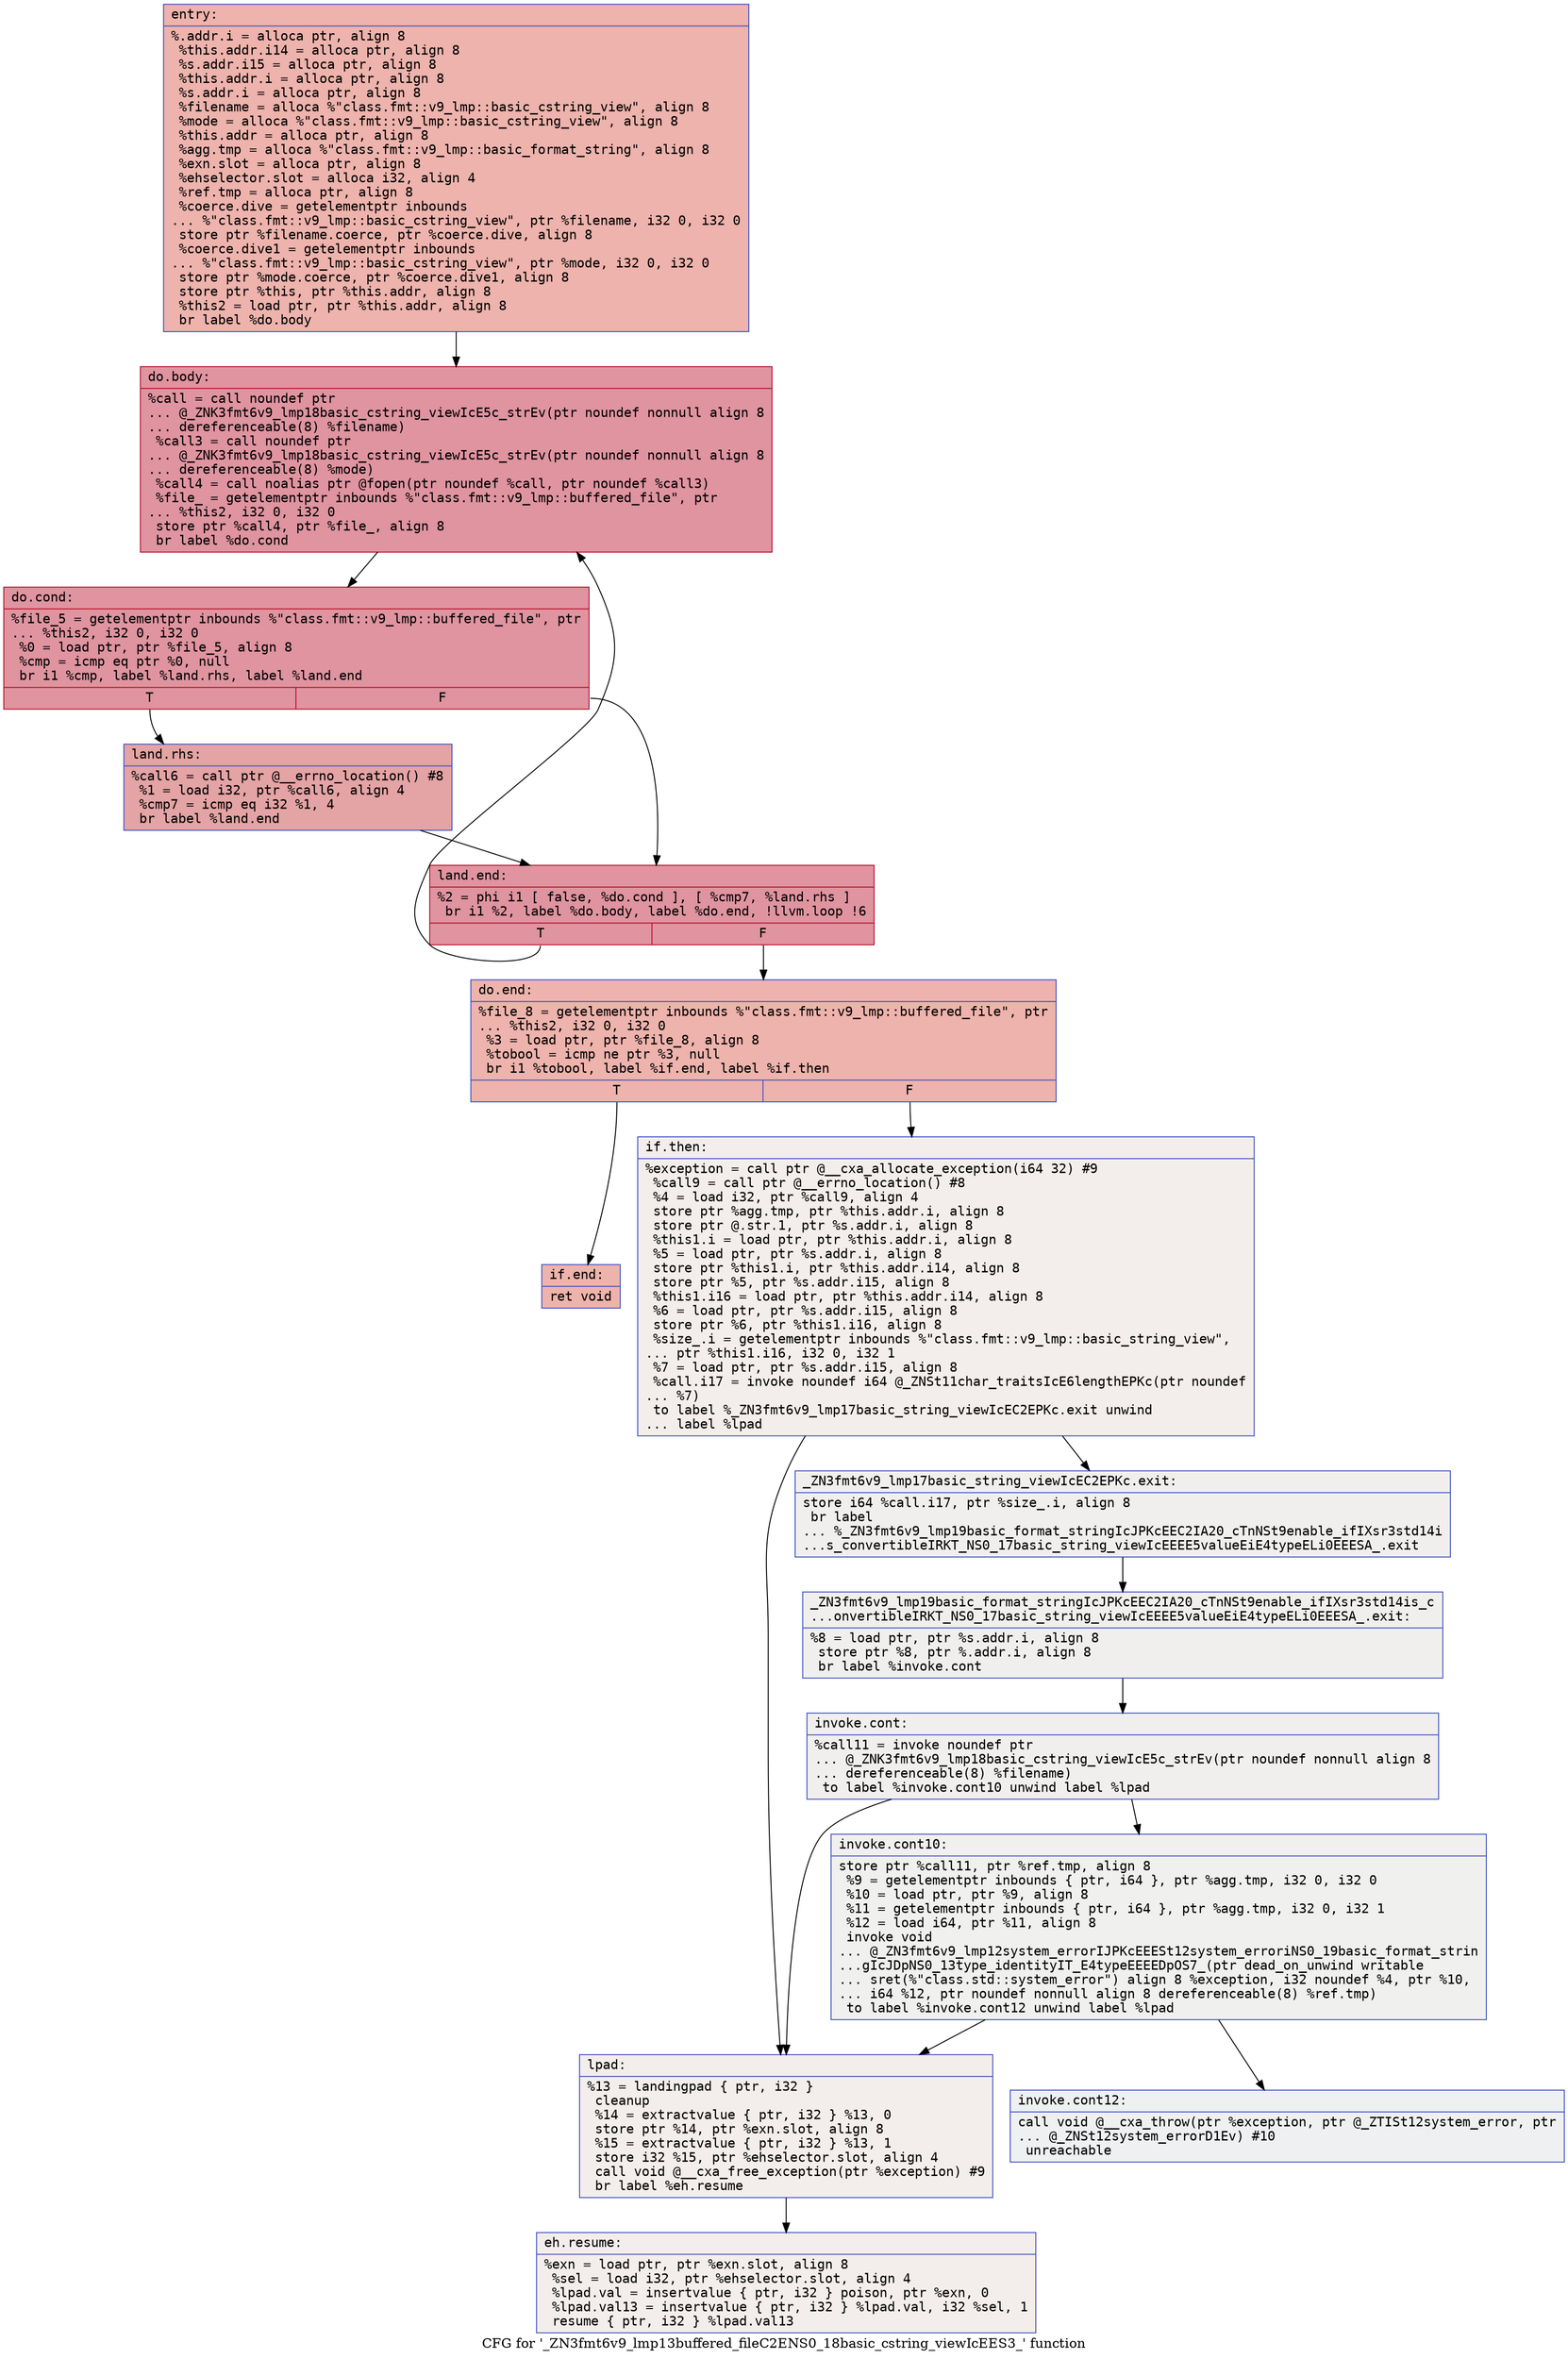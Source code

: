 digraph "CFG for '_ZN3fmt6v9_lmp13buffered_fileC2ENS0_18basic_cstring_viewIcEES3_' function" {
	label="CFG for '_ZN3fmt6v9_lmp13buffered_fileC2ENS0_18basic_cstring_viewIcEES3_' function";

	Node0x55957a472840 [shape=record,color="#3d50c3ff", style=filled, fillcolor="#d6524470" fontname="Courier",label="{entry:\l|  %.addr.i = alloca ptr, align 8\l  %this.addr.i14 = alloca ptr, align 8\l  %s.addr.i15 = alloca ptr, align 8\l  %this.addr.i = alloca ptr, align 8\l  %s.addr.i = alloca ptr, align 8\l  %filename = alloca %\"class.fmt::v9_lmp::basic_cstring_view\", align 8\l  %mode = alloca %\"class.fmt::v9_lmp::basic_cstring_view\", align 8\l  %this.addr = alloca ptr, align 8\l  %agg.tmp = alloca %\"class.fmt::v9_lmp::basic_format_string\", align 8\l  %exn.slot = alloca ptr, align 8\l  %ehselector.slot = alloca i32, align 4\l  %ref.tmp = alloca ptr, align 8\l  %coerce.dive = getelementptr inbounds\l... %\"class.fmt::v9_lmp::basic_cstring_view\", ptr %filename, i32 0, i32 0\l  store ptr %filename.coerce, ptr %coerce.dive, align 8\l  %coerce.dive1 = getelementptr inbounds\l... %\"class.fmt::v9_lmp::basic_cstring_view\", ptr %mode, i32 0, i32 0\l  store ptr %mode.coerce, ptr %coerce.dive1, align 8\l  store ptr %this, ptr %this.addr, align 8\l  %this2 = load ptr, ptr %this.addr, align 8\l  br label %do.body\l}"];
	Node0x55957a472840 -> Node0x55957a473ed0[tooltip="entry -> do.body\nProbability 100.00%" ];
	Node0x55957a473ed0 [shape=record,color="#b70d28ff", style=filled, fillcolor="#b70d2870" fontname="Courier",label="{do.body:\l|  %call = call noundef ptr\l... @_ZNK3fmt6v9_lmp18basic_cstring_viewIcE5c_strEv(ptr noundef nonnull align 8\l... dereferenceable(8) %filename)\l  %call3 = call noundef ptr\l... @_ZNK3fmt6v9_lmp18basic_cstring_viewIcE5c_strEv(ptr noundef nonnull align 8\l... dereferenceable(8) %mode)\l  %call4 = call noalias ptr @fopen(ptr noundef %call, ptr noundef %call3)\l  %file_ = getelementptr inbounds %\"class.fmt::v9_lmp::buffered_file\", ptr\l... %this2, i32 0, i32 0\l  store ptr %call4, ptr %file_, align 8\l  br label %do.cond\l}"];
	Node0x55957a473ed0 -> Node0x55957a474610[tooltip="do.body -> do.cond\nProbability 100.00%" ];
	Node0x55957a474610 [shape=record,color="#b70d28ff", style=filled, fillcolor="#b70d2870" fontname="Courier",label="{do.cond:\l|  %file_5 = getelementptr inbounds %\"class.fmt::v9_lmp::buffered_file\", ptr\l... %this2, i32 0, i32 0\l  %0 = load ptr, ptr %file_5, align 8\l  %cmp = icmp eq ptr %0, null\l  br i1 %cmp, label %land.rhs, label %land.end\l|{<s0>T|<s1>F}}"];
	Node0x55957a474610:s0 -> Node0x55957a474c20[tooltip="do.cond -> land.rhs\nProbability 37.50%" ];
	Node0x55957a474610:s1 -> Node0x55957a474ca0[tooltip="do.cond -> land.end\nProbability 62.50%" ];
	Node0x55957a474c20 [shape=record,color="#3d50c3ff", style=filled, fillcolor="#c32e3170" fontname="Courier",label="{land.rhs:\l|  %call6 = call ptr @__errno_location() #8\l  %1 = load i32, ptr %call6, align 4\l  %cmp7 = icmp eq i32 %1, 4\l  br label %land.end\l}"];
	Node0x55957a474c20 -> Node0x55957a474ca0[tooltip="land.rhs -> land.end\nProbability 100.00%" ];
	Node0x55957a474ca0 [shape=record,color="#b70d28ff", style=filled, fillcolor="#b70d2870" fontname="Courier",label="{land.end:\l|  %2 = phi i1 [ false, %do.cond ], [ %cmp7, %land.rhs ]\l  br i1 %2, label %do.body, label %do.end, !llvm.loop !6\l|{<s0>T|<s1>F}}"];
	Node0x55957a474ca0:s0 -> Node0x55957a473ed0[tooltip="land.end -> do.body\nProbability 96.88%" ];
	Node0x55957a474ca0:s1 -> Node0x55957a4750e0[tooltip="land.end -> do.end\nProbability 3.12%" ];
	Node0x55957a4750e0 [shape=record,color="#3d50c3ff", style=filled, fillcolor="#d6524470" fontname="Courier",label="{do.end:\l|  %file_8 = getelementptr inbounds %\"class.fmt::v9_lmp::buffered_file\", ptr\l... %this2, i32 0, i32 0\l  %3 = load ptr, ptr %file_8, align 8\l  %tobool = icmp ne ptr %3, null\l  br i1 %tobool, label %if.end, label %if.then\l|{<s0>T|<s1>F}}"];
	Node0x55957a4750e0:s0 -> Node0x55957a475f50[tooltip="do.end -> if.end\nProbability 100.00%" ];
	Node0x55957a4750e0:s1 -> Node0x55957a475fc0[tooltip="do.end -> if.then\nProbability 0.00%" ];
	Node0x55957a475fc0 [shape=record,color="#3d50c3ff", style=filled, fillcolor="#e5d8d170" fontname="Courier",label="{if.then:\l|  %exception = call ptr @__cxa_allocate_exception(i64 32) #9\l  %call9 = call ptr @__errno_location() #8\l  %4 = load i32, ptr %call9, align 4\l  store ptr %agg.tmp, ptr %this.addr.i, align 8\l  store ptr @.str.1, ptr %s.addr.i, align 8\l  %this1.i = load ptr, ptr %this.addr.i, align 8\l  %5 = load ptr, ptr %s.addr.i, align 8\l  store ptr %this1.i, ptr %this.addr.i14, align 8\l  store ptr %5, ptr %s.addr.i15, align 8\l  %this1.i16 = load ptr, ptr %this.addr.i14, align 8\l  %6 = load ptr, ptr %s.addr.i15, align 8\l  store ptr %6, ptr %this1.i16, align 8\l  %size_.i = getelementptr inbounds %\"class.fmt::v9_lmp::basic_string_view\",\l... ptr %this1.i16, i32 0, i32 1\l  %7 = load ptr, ptr %s.addr.i15, align 8\l  %call.i17 = invoke noundef i64 @_ZNSt11char_traitsIcE6lengthEPKc(ptr noundef\l... %7)\l          to label %_ZN3fmt6v9_lmp17basic_string_viewIcEC2EPKc.exit unwind\l... label %lpad\l}"];
	Node0x55957a475fc0 -> Node0x55957a476c30[tooltip="if.then -> _ZN3fmt6v9_lmp17basic_string_viewIcEC2EPKc.exit\nProbability 50.00%" ];
	Node0x55957a475fc0 -> Node0x55957a476d70[tooltip="if.then -> lpad\nProbability 50.00%" ];
	Node0x55957a476c30 [shape=record,color="#3d50c3ff", style=filled, fillcolor="#e0dbd870" fontname="Courier",label="{_ZN3fmt6v9_lmp17basic_string_viewIcEC2EPKc.exit:\l|  store i64 %call.i17, ptr %size_.i, align 8\l  br label\l... %_ZN3fmt6v9_lmp19basic_format_stringIcJPKcEEC2IA20_cTnNSt9enable_ifIXsr3std14i\l...s_convertibleIRKT_NS0_17basic_string_viewIcEEEE5valueEiE4typeELi0EEESA_.exit\l}"];
	Node0x55957a476c30 -> Node0x55957a477150[tooltip="_ZN3fmt6v9_lmp17basic_string_viewIcEC2EPKc.exit -> _ZN3fmt6v9_lmp19basic_format_stringIcJPKcEEC2IA20_cTnNSt9enable_ifIXsr3std14is_convertibleIRKT_NS0_17basic_string_viewIcEEEE5valueEiE4typeELi0EEESA_.exit\nProbability 100.00%" ];
	Node0x55957a477150 [shape=record,color="#3d50c3ff", style=filled, fillcolor="#e0dbd870" fontname="Courier",label="{_ZN3fmt6v9_lmp19basic_format_stringIcJPKcEEC2IA20_cTnNSt9enable_ifIXsr3std14is_c\l...onvertibleIRKT_NS0_17basic_string_viewIcEEEE5valueEiE4typeELi0EEESA_.exit:\l|  %8 = load ptr, ptr %s.addr.i, align 8\l  store ptr %8, ptr %.addr.i, align 8\l  br label %invoke.cont\l}"];
	Node0x55957a477150 -> Node0x55957a477550[tooltip="_ZN3fmt6v9_lmp19basic_format_stringIcJPKcEEC2IA20_cTnNSt9enable_ifIXsr3std14is_convertibleIRKT_NS0_17basic_string_viewIcEEEE5valueEiE4typeELi0EEESA_.exit -> invoke.cont\nProbability 100.00%" ];
	Node0x55957a477550 [shape=record,color="#3d50c3ff", style=filled, fillcolor="#e0dbd870" fontname="Courier",label="{invoke.cont:\l|  %call11 = invoke noundef ptr\l... @_ZNK3fmt6v9_lmp18basic_cstring_viewIcE5c_strEv(ptr noundef nonnull align 8\l... dereferenceable(8) %filename)\l          to label %invoke.cont10 unwind label %lpad\l}"];
	Node0x55957a477550 -> Node0x55957a477640[tooltip="invoke.cont -> invoke.cont10\nProbability 50.00%" ];
	Node0x55957a477550 -> Node0x55957a476d70[tooltip="invoke.cont -> lpad\nProbability 50.00%" ];
	Node0x55957a477640 [shape=record,color="#3d50c3ff", style=filled, fillcolor="#dedcdb70" fontname="Courier",label="{invoke.cont10:\l|  store ptr %call11, ptr %ref.tmp, align 8\l  %9 = getelementptr inbounds \{ ptr, i64 \}, ptr %agg.tmp, i32 0, i32 0\l  %10 = load ptr, ptr %9, align 8\l  %11 = getelementptr inbounds \{ ptr, i64 \}, ptr %agg.tmp, i32 0, i32 1\l  %12 = load i64, ptr %11, align 8\l  invoke void\l... @_ZN3fmt6v9_lmp12system_errorIJPKcEEESt12system_erroriNS0_19basic_format_strin\l...gIcJDpNS0_13type_identityIT_E4typeEEEEDpOS7_(ptr dead_on_unwind writable\l... sret(%\"class.std::system_error\") align 8 %exception, i32 noundef %4, ptr %10,\l... i64 %12, ptr noundef nonnull align 8 dereferenceable(8) %ref.tmp)\l          to label %invoke.cont12 unwind label %lpad\l}"];
	Node0x55957a477640 -> Node0x55957a477ac0[tooltip="invoke.cont10 -> invoke.cont12\nProbability 50.00%" ];
	Node0x55957a477640 -> Node0x55957a476d70[tooltip="invoke.cont10 -> lpad\nProbability 50.00%" ];
	Node0x55957a477ac0 [shape=record,color="#3d50c3ff", style=filled, fillcolor="#d9dce170" fontname="Courier",label="{invoke.cont12:\l|  call void @__cxa_throw(ptr %exception, ptr @_ZTISt12system_error, ptr\l... @_ZNSt12system_errorD1Ev) #10\l  unreachable\l}"];
	Node0x55957a476d70 [shape=record,color="#3d50c3ff", style=filled, fillcolor="#e5d8d170" fontname="Courier",label="{lpad:\l|  %13 = landingpad \{ ptr, i32 \}\l          cleanup\l  %14 = extractvalue \{ ptr, i32 \} %13, 0\l  store ptr %14, ptr %exn.slot, align 8\l  %15 = extractvalue \{ ptr, i32 \} %13, 1\l  store i32 %15, ptr %ehselector.slot, align 4\l  call void @__cxa_free_exception(ptr %exception) #9\l  br label %eh.resume\l}"];
	Node0x55957a476d70 -> Node0x55957a4793a0[tooltip="lpad -> eh.resume\nProbability 100.00%" ];
	Node0x55957a475f50 [shape=record,color="#3d50c3ff", style=filled, fillcolor="#d6524470" fontname="Courier",label="{if.end:\l|  ret void\l}"];
	Node0x55957a4793a0 [shape=record,color="#3d50c3ff", style=filled, fillcolor="#e5d8d170" fontname="Courier",label="{eh.resume:\l|  %exn = load ptr, ptr %exn.slot, align 8\l  %sel = load i32, ptr %ehselector.slot, align 4\l  %lpad.val = insertvalue \{ ptr, i32 \} poison, ptr %exn, 0\l  %lpad.val13 = insertvalue \{ ptr, i32 \} %lpad.val, i32 %sel, 1\l  resume \{ ptr, i32 \} %lpad.val13\l}"];
}
